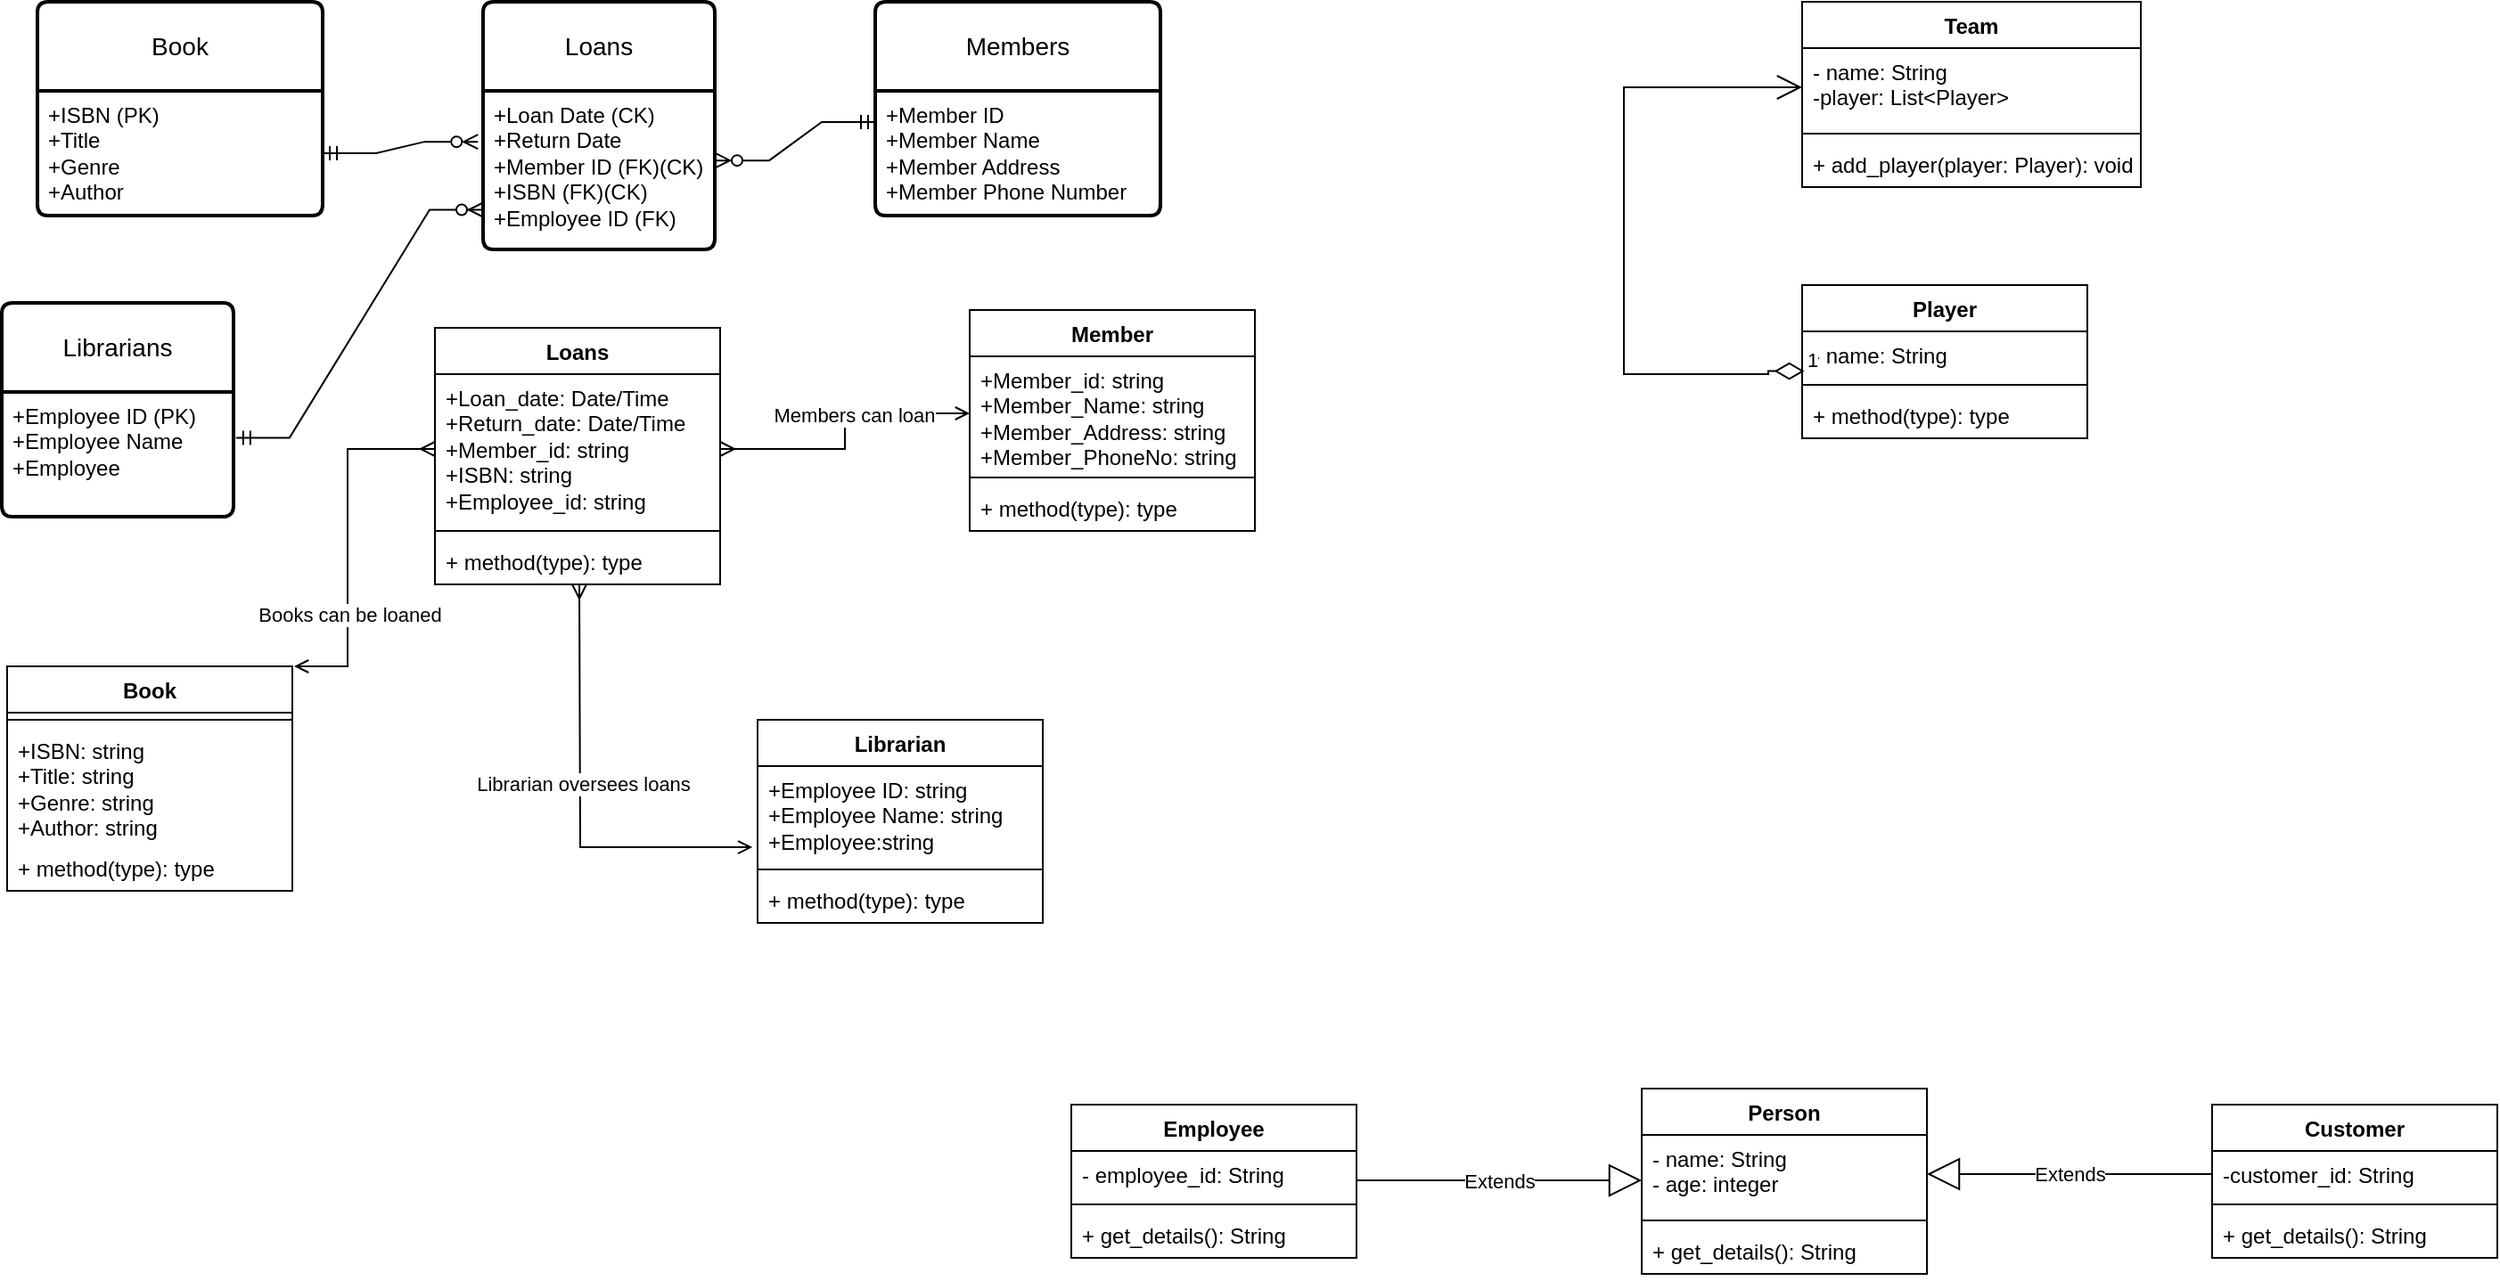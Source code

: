 <mxfile version="24.4.9" type="github">
  <diagram name="Page-1" id="J06UfZYA9aIfyY3HL5-7">
    <mxGraphModel dx="1000" dy="574" grid="1" gridSize="10" guides="1" tooltips="1" connect="1" arrows="1" fold="1" page="1" pageScale="1" pageWidth="827" pageHeight="1169" math="0" shadow="0">
      <root>
        <mxCell id="0" />
        <mxCell id="1" parent="0" />
        <mxCell id="9KLyRiNKxqEApdfL-64g-6" value="Book" style="swimlane;childLayout=stackLayout;horizontal=1;startSize=50;horizontalStack=0;rounded=1;fontSize=14;fontStyle=0;strokeWidth=2;resizeParent=0;resizeLast=1;shadow=0;dashed=0;align=center;arcSize=4;whiteSpace=wrap;html=1;" vertex="1" parent="1">
          <mxGeometry x="220" y="181" width="160" height="120" as="geometry" />
        </mxCell>
        <mxCell id="9KLyRiNKxqEApdfL-64g-7" value="+ISBN (PK)&lt;br&gt;+Title&lt;br&gt;+Genre&lt;div&gt;+Author&lt;/div&gt;" style="align=left;strokeColor=none;fillColor=none;spacingLeft=4;fontSize=12;verticalAlign=top;resizable=0;rotatable=0;part=1;html=1;" vertex="1" parent="9KLyRiNKxqEApdfL-64g-6">
          <mxGeometry y="50" width="160" height="70" as="geometry" />
        </mxCell>
        <mxCell id="9KLyRiNKxqEApdfL-64g-8" value="Members" style="swimlane;childLayout=stackLayout;horizontal=1;startSize=50;horizontalStack=0;rounded=1;fontSize=14;fontStyle=0;strokeWidth=2;resizeParent=0;resizeLast=1;shadow=0;dashed=0;align=center;arcSize=4;whiteSpace=wrap;html=1;" vertex="1" parent="1">
          <mxGeometry x="690" y="181" width="160" height="120" as="geometry" />
        </mxCell>
        <mxCell id="9KLyRiNKxqEApdfL-64g-9" value="&lt;div&gt;+Member ID&lt;/div&gt;+Member Name&lt;br&gt;+Member Address&lt;br&gt;+Member Phone Number" style="align=left;strokeColor=none;fillColor=none;spacingLeft=4;fontSize=12;verticalAlign=top;resizable=0;rotatable=0;part=1;html=1;" vertex="1" parent="9KLyRiNKxqEApdfL-64g-8">
          <mxGeometry y="50" width="160" height="70" as="geometry" />
        </mxCell>
        <mxCell id="9KLyRiNKxqEApdfL-64g-10" value="Loans" style="swimlane;childLayout=stackLayout;horizontal=1;startSize=50;horizontalStack=0;rounded=1;fontSize=14;fontStyle=0;strokeWidth=2;resizeParent=0;resizeLast=1;shadow=0;dashed=0;align=center;arcSize=4;whiteSpace=wrap;html=1;" vertex="1" parent="1">
          <mxGeometry x="470" y="181" width="130" height="139" as="geometry">
            <mxRectangle x="100" y="181" width="80" height="50" as="alternateBounds" />
          </mxGeometry>
        </mxCell>
        <mxCell id="9KLyRiNKxqEApdfL-64g-11" value="+Loan Date (CK)&lt;br&gt;+Return Date&lt;div&gt;+Member ID (FK)&lt;span style=&quot;background-color: initial;&quot;&gt;(CK)&lt;/span&gt;&lt;/div&gt;&lt;div&gt;+ISBN (FK)&lt;span style=&quot;background-color: initial;&quot;&gt;(CK)&lt;/span&gt;&lt;/div&gt;&lt;div&gt;+Employee ID (FK)&lt;/div&gt;" style="align=left;strokeColor=none;fillColor=none;spacingLeft=4;fontSize=12;verticalAlign=top;resizable=0;rotatable=0;part=1;html=1;" vertex="1" parent="9KLyRiNKxqEApdfL-64g-10">
          <mxGeometry y="50" width="130" height="89" as="geometry" />
        </mxCell>
        <mxCell id="9KLyRiNKxqEApdfL-64g-12" value="Librarians" style="swimlane;childLayout=stackLayout;horizontal=1;startSize=50;horizontalStack=0;rounded=1;fontSize=14;fontStyle=0;strokeWidth=2;resizeParent=0;resizeLast=1;shadow=0;dashed=0;align=center;arcSize=4;whiteSpace=wrap;html=1;" vertex="1" parent="1">
          <mxGeometry x="200" y="350" width="130" height="120" as="geometry" />
        </mxCell>
        <mxCell id="9KLyRiNKxqEApdfL-64g-13" value="+Employee ID (PK)&lt;br&gt;+Employee&amp;nbsp;Name&lt;br&gt;+Employee&amp;nbsp;" style="align=left;strokeColor=none;fillColor=none;spacingLeft=4;fontSize=12;verticalAlign=top;resizable=0;rotatable=0;part=1;html=1;" vertex="1" parent="9KLyRiNKxqEApdfL-64g-12">
          <mxGeometry y="50" width="130" height="70" as="geometry" />
        </mxCell>
        <mxCell id="9KLyRiNKxqEApdfL-64g-23" value="" style="edgeStyle=entityRelationEdgeStyle;fontSize=12;html=1;endArrow=ERmandOne;startArrow=ERzeroToMany;rounded=0;exitX=1.004;exitY=0.439;exitDx=0;exitDy=0;exitPerimeter=0;entryX=0;entryY=0.25;entryDx=0;entryDy=0;startFill=0;endFill=0;" edge="1" parent="1" source="9KLyRiNKxqEApdfL-64g-11" target="9KLyRiNKxqEApdfL-64g-9">
          <mxGeometry width="100" height="100" relative="1" as="geometry">
            <mxPoint x="230.0" y="269.569" as="sourcePoint" />
            <mxPoint x="325.06" y="250" as="targetPoint" />
            <Array as="points">
              <mxPoint x="215.06" y="180" />
            </Array>
          </mxGeometry>
        </mxCell>
        <mxCell id="9KLyRiNKxqEApdfL-64g-49" value="" style="edgeStyle=entityRelationEdgeStyle;fontSize=12;html=1;endArrow=ERzeroToMany;startArrow=ERmandOne;rounded=0;entryX=-0.022;entryY=0.321;entryDx=0;entryDy=0;entryPerimeter=0;exitX=1;exitY=0.5;exitDx=0;exitDy=0;startFill=0;endFill=0;" edge="1" parent="1" source="9KLyRiNKxqEApdfL-64g-7" target="9KLyRiNKxqEApdfL-64g-11">
          <mxGeometry width="100" height="100" relative="1" as="geometry">
            <mxPoint x="364" y="360" as="sourcePoint" />
            <mxPoint x="464" y="260" as="targetPoint" />
            <Array as="points">
              <mxPoint x="314" y="210" />
            </Array>
          </mxGeometry>
        </mxCell>
        <mxCell id="9KLyRiNKxqEApdfL-64g-52" value="" style="edgeStyle=entityRelationEdgeStyle;fontSize=12;html=1;endArrow=ERzeroToMany;startArrow=ERmandOne;rounded=0;entryX=0;entryY=0.75;entryDx=0;entryDy=0;exitX=1.011;exitY=0.367;exitDx=0;exitDy=0;exitPerimeter=0;" edge="1" parent="1" source="9KLyRiNKxqEApdfL-64g-13" target="9KLyRiNKxqEApdfL-64g-11">
          <mxGeometry width="100" height="100" relative="1" as="geometry">
            <mxPoint x="364" y="410" as="sourcePoint" />
            <mxPoint x="464" y="310" as="targetPoint" />
          </mxGeometry>
        </mxCell>
        <mxCell id="9KLyRiNKxqEApdfL-64g-53" value="Member" style="swimlane;fontStyle=1;align=center;verticalAlign=top;childLayout=stackLayout;horizontal=1;startSize=26;horizontalStack=0;resizeParent=1;resizeParentMax=0;resizeLast=0;collapsible=1;marginBottom=0;whiteSpace=wrap;html=1;" vertex="1" parent="1">
          <mxGeometry x="743" y="354" width="160" height="124" as="geometry" />
        </mxCell>
        <mxCell id="9KLyRiNKxqEApdfL-64g-54" value="&lt;div style=&quot;text-wrap: nowrap;&quot;&gt;+Member_id: string&lt;/div&gt;&lt;span style=&quot;text-wrap: nowrap;&quot;&gt;+Member_Name: string&lt;/span&gt;&lt;br style=&quot;text-wrap: nowrap;&quot;&gt;&lt;span style=&quot;text-wrap: nowrap;&quot;&gt;+Member_Address: string&lt;/span&gt;&lt;br style=&quot;text-wrap: nowrap;&quot;&gt;&lt;span style=&quot;text-wrap: nowrap;&quot;&gt;+Member_PhoneNo: string&lt;/span&gt;" style="text;strokeColor=none;fillColor=none;align=left;verticalAlign=top;spacingLeft=4;spacingRight=4;overflow=hidden;rotatable=0;points=[[0,0.5],[1,0.5]];portConstraint=eastwest;whiteSpace=wrap;html=1;" vertex="1" parent="9KLyRiNKxqEApdfL-64g-53">
          <mxGeometry y="26" width="160" height="64" as="geometry" />
        </mxCell>
        <mxCell id="9KLyRiNKxqEApdfL-64g-55" value="" style="line;strokeWidth=1;fillColor=none;align=left;verticalAlign=middle;spacingTop=-1;spacingLeft=3;spacingRight=3;rotatable=0;labelPosition=right;points=[];portConstraint=eastwest;strokeColor=inherit;" vertex="1" parent="9KLyRiNKxqEApdfL-64g-53">
          <mxGeometry y="90" width="160" height="8" as="geometry" />
        </mxCell>
        <mxCell id="9KLyRiNKxqEApdfL-64g-56" value="+ method(type): type" style="text;strokeColor=none;fillColor=none;align=left;verticalAlign=top;spacingLeft=4;spacingRight=4;overflow=hidden;rotatable=0;points=[[0,0.5],[1,0.5]];portConstraint=eastwest;whiteSpace=wrap;html=1;" vertex="1" parent="9KLyRiNKxqEApdfL-64g-53">
          <mxGeometry y="98" width="160" height="26" as="geometry" />
        </mxCell>
        <mxCell id="9KLyRiNKxqEApdfL-64g-57" value="Loans" style="swimlane;fontStyle=1;align=center;verticalAlign=top;childLayout=stackLayout;horizontal=1;startSize=26;horizontalStack=0;resizeParent=1;resizeParentMax=0;resizeLast=0;collapsible=1;marginBottom=0;whiteSpace=wrap;html=1;" vertex="1" parent="1">
          <mxGeometry x="443" y="364" width="160" height="144" as="geometry" />
        </mxCell>
        <mxCell id="9KLyRiNKxqEApdfL-64g-58" value="&lt;span style=&quot;text-wrap: nowrap;&quot;&gt;+Loan_date: Date/Time&lt;/span&gt;&lt;br style=&quot;text-wrap: nowrap;&quot;&gt;&lt;span style=&quot;text-wrap: nowrap;&quot;&gt;+Return_date: Date/Time&lt;/span&gt;&lt;div style=&quot;text-wrap: nowrap;&quot;&gt;+Member_id: string&lt;/div&gt;&lt;div style=&quot;text-wrap: nowrap;&quot;&gt;+ISBN: string&lt;/div&gt;&lt;div style=&quot;text-wrap: nowrap;&quot;&gt;+Employee_id: string&lt;/div&gt;" style="text;strokeColor=none;fillColor=none;align=left;verticalAlign=top;spacingLeft=4;spacingRight=4;overflow=hidden;rotatable=0;points=[[0,0.5],[1,0.5]];portConstraint=eastwest;whiteSpace=wrap;html=1;" vertex="1" parent="9KLyRiNKxqEApdfL-64g-57">
          <mxGeometry y="26" width="160" height="84" as="geometry" />
        </mxCell>
        <mxCell id="9KLyRiNKxqEApdfL-64g-59" value="" style="line;strokeWidth=1;fillColor=none;align=left;verticalAlign=middle;spacingTop=-1;spacingLeft=3;spacingRight=3;rotatable=0;labelPosition=right;points=[];portConstraint=eastwest;strokeColor=inherit;" vertex="1" parent="9KLyRiNKxqEApdfL-64g-57">
          <mxGeometry y="110" width="160" height="8" as="geometry" />
        </mxCell>
        <mxCell id="9KLyRiNKxqEApdfL-64g-60" value="+ method(type): type" style="text;strokeColor=none;fillColor=none;align=left;verticalAlign=top;spacingLeft=4;spacingRight=4;overflow=hidden;rotatable=0;points=[[0,0.5],[1,0.5]];portConstraint=eastwest;whiteSpace=wrap;html=1;" vertex="1" parent="9KLyRiNKxqEApdfL-64g-57">
          <mxGeometry y="118" width="160" height="26" as="geometry" />
        </mxCell>
        <mxCell id="9KLyRiNKxqEApdfL-64g-61" style="edgeStyle=orthogonalEdgeStyle;rounded=0;orthogonalLoop=1;jettySize=auto;html=1;exitX=1;exitY=0;exitDx=0;exitDy=0;entryX=0;entryY=0.5;entryDx=0;entryDy=0;startArrow=open;startFill=0;endArrow=ERmany;endFill=0;" edge="1" parent="1" target="9KLyRiNKxqEApdfL-64g-58">
          <mxGeometry relative="1" as="geometry">
            <Array as="points">
              <mxPoint x="394" y="554" />
              <mxPoint x="394" y="432" />
            </Array>
            <mxPoint x="364" y="554" as="sourcePoint" />
          </mxGeometry>
        </mxCell>
        <mxCell id="9KLyRiNKxqEApdfL-64g-62" value="Books can be loaned" style="edgeLabel;html=1;align=center;verticalAlign=middle;resizable=0;points=[];" vertex="1" connectable="0" parent="9KLyRiNKxqEApdfL-64g-61">
          <mxGeometry x="-0.288" y="-1" relative="1" as="geometry">
            <mxPoint y="12" as="offset" />
          </mxGeometry>
        </mxCell>
        <mxCell id="9KLyRiNKxqEApdfL-64g-63" value="Book" style="swimlane;fontStyle=1;align=center;verticalAlign=top;childLayout=stackLayout;horizontal=1;startSize=26;horizontalStack=0;resizeParent=1;resizeParentMax=0;resizeLast=0;collapsible=1;marginBottom=0;whiteSpace=wrap;html=1;" vertex="1" parent="1">
          <mxGeometry x="203" y="554" width="160" height="126" as="geometry" />
        </mxCell>
        <mxCell id="9KLyRiNKxqEApdfL-64g-64" value="" style="line;strokeWidth=1;fillColor=none;align=left;verticalAlign=middle;spacingTop=-1;spacingLeft=3;spacingRight=3;rotatable=0;labelPosition=right;points=[];portConstraint=eastwest;strokeColor=inherit;" vertex="1" parent="9KLyRiNKxqEApdfL-64g-63">
          <mxGeometry y="26" width="160" height="8" as="geometry" />
        </mxCell>
        <mxCell id="9KLyRiNKxqEApdfL-64g-65" value="&lt;span style=&quot;text-wrap: nowrap;&quot;&gt;+ISBN: string&lt;/span&gt;&lt;br style=&quot;text-wrap: nowrap;&quot;&gt;&lt;span style=&quot;text-wrap: nowrap;&quot;&gt;+Title: string&lt;/span&gt;&lt;br style=&quot;text-wrap: nowrap;&quot;&gt;&lt;span style=&quot;text-wrap: nowrap;&quot;&gt;+Genre: string&lt;/span&gt;&lt;div style=&quot;text-wrap: nowrap;&quot;&gt;+Author: string&lt;/div&gt;" style="text;strokeColor=none;fillColor=none;align=left;verticalAlign=top;spacingLeft=4;spacingRight=4;overflow=hidden;rotatable=0;points=[[0,0.5],[1,0.5]];portConstraint=eastwest;whiteSpace=wrap;html=1;" vertex="1" parent="9KLyRiNKxqEApdfL-64g-63">
          <mxGeometry y="34" width="160" height="66" as="geometry" />
        </mxCell>
        <mxCell id="9KLyRiNKxqEApdfL-64g-66" value="+ method(type): type" style="text;strokeColor=none;fillColor=none;align=left;verticalAlign=top;spacingLeft=4;spacingRight=4;overflow=hidden;rotatable=0;points=[[0,0.5],[1,0.5]];portConstraint=eastwest;whiteSpace=wrap;html=1;" vertex="1" parent="9KLyRiNKxqEApdfL-64g-63">
          <mxGeometry y="100" width="160" height="26" as="geometry" />
        </mxCell>
        <mxCell id="9KLyRiNKxqEApdfL-64g-67" value="Librarian" style="swimlane;fontStyle=1;align=center;verticalAlign=top;childLayout=stackLayout;horizontal=1;startSize=26;horizontalStack=0;resizeParent=1;resizeParentMax=0;resizeLast=0;collapsible=1;marginBottom=0;whiteSpace=wrap;html=1;" vertex="1" parent="1">
          <mxGeometry x="624" y="584" width="160" height="114" as="geometry" />
        </mxCell>
        <mxCell id="9KLyRiNKxqEApdfL-64g-68" value="&lt;span style=&quot;text-wrap: nowrap;&quot;&gt;+Employee ID: string&lt;/span&gt;&lt;br style=&quot;text-wrap: nowrap;&quot;&gt;&lt;span style=&quot;text-wrap: nowrap;&quot;&gt;+Employee&amp;nbsp;Name: string&lt;/span&gt;&lt;br style=&quot;text-wrap: nowrap;&quot;&gt;&lt;span style=&quot;text-wrap: nowrap;&quot;&gt;+Employee:string&lt;/span&gt;" style="text;strokeColor=none;fillColor=none;align=left;verticalAlign=top;spacingLeft=4;spacingRight=4;overflow=hidden;rotatable=0;points=[[0,0.5],[1,0.5]];portConstraint=eastwest;whiteSpace=wrap;html=1;" vertex="1" parent="9KLyRiNKxqEApdfL-64g-67">
          <mxGeometry y="26" width="160" height="54" as="geometry" />
        </mxCell>
        <mxCell id="9KLyRiNKxqEApdfL-64g-69" value="" style="line;strokeWidth=1;fillColor=none;align=left;verticalAlign=middle;spacingTop=-1;spacingLeft=3;spacingRight=3;rotatable=0;labelPosition=right;points=[];portConstraint=eastwest;strokeColor=inherit;" vertex="1" parent="9KLyRiNKxqEApdfL-64g-67">
          <mxGeometry y="80" width="160" height="8" as="geometry" />
        </mxCell>
        <mxCell id="9KLyRiNKxqEApdfL-64g-70" value="+ method(type): type" style="text;strokeColor=none;fillColor=none;align=left;verticalAlign=top;spacingLeft=4;spacingRight=4;overflow=hidden;rotatable=0;points=[[0,0.5],[1,0.5]];portConstraint=eastwest;whiteSpace=wrap;html=1;" vertex="1" parent="9KLyRiNKxqEApdfL-64g-67">
          <mxGeometry y="88" width="160" height="26" as="geometry" />
        </mxCell>
        <mxCell id="9KLyRiNKxqEApdfL-64g-71" style="edgeStyle=orthogonalEdgeStyle;rounded=0;orthogonalLoop=1;jettySize=auto;html=1;exitX=1;exitY=0.5;exitDx=0;exitDy=0;entryX=0;entryY=0.5;entryDx=0;entryDy=0;startArrow=ERmany;startFill=0;endArrow=open;endFill=0;" edge="1" parent="1" source="9KLyRiNKxqEApdfL-64g-58" target="9KLyRiNKxqEApdfL-64g-54">
          <mxGeometry relative="1" as="geometry" />
        </mxCell>
        <mxCell id="9KLyRiNKxqEApdfL-64g-72" value="Members can loan" style="edgeLabel;html=1;align=center;verticalAlign=middle;resizable=0;points=[];" vertex="1" connectable="0" parent="9KLyRiNKxqEApdfL-64g-71">
          <mxGeometry x="0.185" y="-1" relative="1" as="geometry">
            <mxPoint as="offset" />
          </mxGeometry>
        </mxCell>
        <mxCell id="9KLyRiNKxqEApdfL-64g-73" style="edgeStyle=orthogonalEdgeStyle;rounded=0;orthogonalLoop=1;jettySize=auto;html=1;exitX=0.5;exitY=1;exitDx=0;exitDy=0;entryX=-0.018;entryY=0.843;entryDx=0;entryDy=0;entryPerimeter=0;endArrow=open;endFill=0;startArrow=ERmany;startFill=0;" edge="1" parent="1" target="9KLyRiNKxqEApdfL-64g-68">
          <mxGeometry relative="1" as="geometry">
            <mxPoint x="524" y="508" as="sourcePoint" />
          </mxGeometry>
        </mxCell>
        <mxCell id="9KLyRiNKxqEApdfL-64g-74" value="Librarian oversees loans" style="edgeLabel;html=1;align=center;verticalAlign=middle;resizable=0;points=[];" vertex="1" connectable="0" parent="9KLyRiNKxqEApdfL-64g-73">
          <mxGeometry x="-0.085" y="1" relative="1" as="geometry">
            <mxPoint as="offset" />
          </mxGeometry>
        </mxCell>
        <mxCell id="9KLyRiNKxqEApdfL-64g-75" value="Team" style="swimlane;fontStyle=1;align=center;verticalAlign=top;childLayout=stackLayout;horizontal=1;startSize=26;horizontalStack=0;resizeParent=1;resizeParentMax=0;resizeLast=0;collapsible=1;marginBottom=0;whiteSpace=wrap;html=1;" vertex="1" parent="1">
          <mxGeometry x="1210" y="181" width="190" height="104" as="geometry" />
        </mxCell>
        <mxCell id="9KLyRiNKxqEApdfL-64g-76" value="- name: String&lt;div&gt;-player: List&amp;lt;Player&amp;gt;&lt;/div&gt;" style="text;strokeColor=none;fillColor=none;align=left;verticalAlign=top;spacingLeft=4;spacingRight=4;overflow=hidden;rotatable=0;points=[[0,0.5],[1,0.5]];portConstraint=eastwest;whiteSpace=wrap;html=1;" vertex="1" parent="9KLyRiNKxqEApdfL-64g-75">
          <mxGeometry y="26" width="190" height="44" as="geometry" />
        </mxCell>
        <mxCell id="9KLyRiNKxqEApdfL-64g-77" value="" style="line;strokeWidth=1;fillColor=none;align=left;verticalAlign=middle;spacingTop=-1;spacingLeft=3;spacingRight=3;rotatable=0;labelPosition=right;points=[];portConstraint=eastwest;strokeColor=inherit;" vertex="1" parent="9KLyRiNKxqEApdfL-64g-75">
          <mxGeometry y="70" width="190" height="8" as="geometry" />
        </mxCell>
        <mxCell id="9KLyRiNKxqEApdfL-64g-78" value="+ add_player(player: Player): void" style="text;strokeColor=none;fillColor=none;align=left;verticalAlign=top;spacingLeft=4;spacingRight=4;overflow=hidden;rotatable=0;points=[[0,0.5],[1,0.5]];portConstraint=eastwest;whiteSpace=wrap;html=1;" vertex="1" parent="9KLyRiNKxqEApdfL-64g-75">
          <mxGeometry y="78" width="190" height="26" as="geometry" />
        </mxCell>
        <mxCell id="9KLyRiNKxqEApdfL-64g-79" value="Player" style="swimlane;fontStyle=1;align=center;verticalAlign=top;childLayout=stackLayout;horizontal=1;startSize=26;horizontalStack=0;resizeParent=1;resizeParentMax=0;resizeLast=0;collapsible=1;marginBottom=0;whiteSpace=wrap;html=1;" vertex="1" parent="1">
          <mxGeometry x="1210" y="340" width="160" height="86" as="geometry" />
        </mxCell>
        <mxCell id="9KLyRiNKxqEApdfL-64g-80" value="- name: String" style="text;strokeColor=none;fillColor=none;align=left;verticalAlign=top;spacingLeft=4;spacingRight=4;overflow=hidden;rotatable=0;points=[[0,0.5],[1,0.5]];portConstraint=eastwest;whiteSpace=wrap;html=1;" vertex="1" parent="9KLyRiNKxqEApdfL-64g-79">
          <mxGeometry y="26" width="160" height="26" as="geometry" />
        </mxCell>
        <mxCell id="9KLyRiNKxqEApdfL-64g-81" value="" style="line;strokeWidth=1;fillColor=none;align=left;verticalAlign=middle;spacingTop=-1;spacingLeft=3;spacingRight=3;rotatable=0;labelPosition=right;points=[];portConstraint=eastwest;strokeColor=inherit;" vertex="1" parent="9KLyRiNKxqEApdfL-64g-79">
          <mxGeometry y="52" width="160" height="8" as="geometry" />
        </mxCell>
        <mxCell id="9KLyRiNKxqEApdfL-64g-82" value="+ method(type): type" style="text;strokeColor=none;fillColor=none;align=left;verticalAlign=top;spacingLeft=4;spacingRight=4;overflow=hidden;rotatable=0;points=[[0,0.5],[1,0.5]];portConstraint=eastwest;whiteSpace=wrap;html=1;" vertex="1" parent="9KLyRiNKxqEApdfL-64g-79">
          <mxGeometry y="60" width="160" height="26" as="geometry" />
        </mxCell>
        <mxCell id="9KLyRiNKxqEApdfL-64g-83" value="1" style="endArrow=open;html=1;endSize=12;startArrow=diamondThin;startSize=14;startFill=0;edgeStyle=orthogonalEdgeStyle;align=left;verticalAlign=bottom;rounded=0;exitX=0.008;exitY=0.859;exitDx=0;exitDy=0;exitPerimeter=0;entryX=0;entryY=0.5;entryDx=0;entryDy=0;" edge="1" parent="1" source="9KLyRiNKxqEApdfL-64g-80" target="9KLyRiNKxqEApdfL-64g-76">
          <mxGeometry x="-1" y="3" relative="1" as="geometry">
            <mxPoint x="1030" y="320" as="sourcePoint" />
            <mxPoint x="1190" y="320" as="targetPoint" />
            <Array as="points">
              <mxPoint x="1191" y="390" />
              <mxPoint x="1110" y="390" />
              <mxPoint x="1110" y="229" />
            </Array>
          </mxGeometry>
        </mxCell>
        <mxCell id="9KLyRiNKxqEApdfL-64g-93" value="Employee" style="swimlane;fontStyle=1;align=center;verticalAlign=top;childLayout=stackLayout;horizontal=1;startSize=26;horizontalStack=0;resizeParent=1;resizeParentMax=0;resizeLast=0;collapsible=1;marginBottom=0;whiteSpace=wrap;html=1;" vertex="1" parent="1">
          <mxGeometry x="800" y="800" width="160" height="86" as="geometry" />
        </mxCell>
        <mxCell id="9KLyRiNKxqEApdfL-64g-94" value="&lt;div&gt;- employee_id: String&lt;/div&gt;" style="text;strokeColor=none;fillColor=none;align=left;verticalAlign=top;spacingLeft=4;spacingRight=4;overflow=hidden;rotatable=0;points=[[0,0.5],[1,0.5]];portConstraint=eastwest;whiteSpace=wrap;html=1;" vertex="1" parent="9KLyRiNKxqEApdfL-64g-93">
          <mxGeometry y="26" width="160" height="26" as="geometry" />
        </mxCell>
        <mxCell id="9KLyRiNKxqEApdfL-64g-95" value="" style="line;strokeWidth=1;fillColor=none;align=left;verticalAlign=middle;spacingTop=-1;spacingLeft=3;spacingRight=3;rotatable=0;labelPosition=right;points=[];portConstraint=eastwest;strokeColor=inherit;" vertex="1" parent="9KLyRiNKxqEApdfL-64g-93">
          <mxGeometry y="52" width="160" height="8" as="geometry" />
        </mxCell>
        <mxCell id="9KLyRiNKxqEApdfL-64g-96" value="+ get_details(): String" style="text;strokeColor=none;fillColor=none;align=left;verticalAlign=top;spacingLeft=4;spacingRight=4;overflow=hidden;rotatable=0;points=[[0,0.5],[1,0.5]];portConstraint=eastwest;whiteSpace=wrap;html=1;" vertex="1" parent="9KLyRiNKxqEApdfL-64g-93">
          <mxGeometry y="60" width="160" height="26" as="geometry" />
        </mxCell>
        <mxCell id="9KLyRiNKxqEApdfL-64g-97" value="Customer" style="swimlane;fontStyle=1;align=center;verticalAlign=top;childLayout=stackLayout;horizontal=1;startSize=26;horizontalStack=0;resizeParent=1;resizeParentMax=0;resizeLast=0;collapsible=1;marginBottom=0;whiteSpace=wrap;html=1;" vertex="1" parent="1">
          <mxGeometry x="1440" y="800" width="160" height="86" as="geometry" />
        </mxCell>
        <mxCell id="9KLyRiNKxqEApdfL-64g-98" value="-customer_id: String" style="text;strokeColor=none;fillColor=none;align=left;verticalAlign=top;spacingLeft=4;spacingRight=4;overflow=hidden;rotatable=0;points=[[0,0.5],[1,0.5]];portConstraint=eastwest;whiteSpace=wrap;html=1;" vertex="1" parent="9KLyRiNKxqEApdfL-64g-97">
          <mxGeometry y="26" width="160" height="26" as="geometry" />
        </mxCell>
        <mxCell id="9KLyRiNKxqEApdfL-64g-99" value="" style="line;strokeWidth=1;fillColor=none;align=left;verticalAlign=middle;spacingTop=-1;spacingLeft=3;spacingRight=3;rotatable=0;labelPosition=right;points=[];portConstraint=eastwest;strokeColor=inherit;" vertex="1" parent="9KLyRiNKxqEApdfL-64g-97">
          <mxGeometry y="52" width="160" height="8" as="geometry" />
        </mxCell>
        <mxCell id="9KLyRiNKxqEApdfL-64g-100" value="+ get_details(): String" style="text;strokeColor=none;fillColor=none;align=left;verticalAlign=top;spacingLeft=4;spacingRight=4;overflow=hidden;rotatable=0;points=[[0,0.5],[1,0.5]];portConstraint=eastwest;whiteSpace=wrap;html=1;" vertex="1" parent="9KLyRiNKxqEApdfL-64g-97">
          <mxGeometry y="60" width="160" height="26" as="geometry" />
        </mxCell>
        <mxCell id="9KLyRiNKxqEApdfL-64g-101" value="Person" style="swimlane;fontStyle=1;align=center;verticalAlign=top;childLayout=stackLayout;horizontal=1;startSize=26;horizontalStack=0;resizeParent=1;resizeParentMax=0;resizeLast=0;collapsible=1;marginBottom=0;whiteSpace=wrap;html=1;" vertex="1" parent="1">
          <mxGeometry x="1120" y="791" width="160" height="104" as="geometry" />
        </mxCell>
        <mxCell id="9KLyRiNKxqEApdfL-64g-102" value="- name: String&lt;div&gt;- age: integer&lt;/div&gt;" style="text;strokeColor=none;fillColor=none;align=left;verticalAlign=top;spacingLeft=4;spacingRight=4;overflow=hidden;rotatable=0;points=[[0,0.5],[1,0.5]];portConstraint=eastwest;whiteSpace=wrap;html=1;" vertex="1" parent="9KLyRiNKxqEApdfL-64g-101">
          <mxGeometry y="26" width="160" height="44" as="geometry" />
        </mxCell>
        <mxCell id="9KLyRiNKxqEApdfL-64g-103" value="" style="line;strokeWidth=1;fillColor=none;align=left;verticalAlign=middle;spacingTop=-1;spacingLeft=3;spacingRight=3;rotatable=0;labelPosition=right;points=[];portConstraint=eastwest;strokeColor=inherit;" vertex="1" parent="9KLyRiNKxqEApdfL-64g-101">
          <mxGeometry y="70" width="160" height="8" as="geometry" />
        </mxCell>
        <mxCell id="9KLyRiNKxqEApdfL-64g-104" value="+ get_details(): String" style="text;strokeColor=none;fillColor=none;align=left;verticalAlign=top;spacingLeft=4;spacingRight=4;overflow=hidden;rotatable=0;points=[[0,0.5],[1,0.5]];portConstraint=eastwest;whiteSpace=wrap;html=1;" vertex="1" parent="9KLyRiNKxqEApdfL-64g-101">
          <mxGeometry y="78" width="160" height="26" as="geometry" />
        </mxCell>
        <mxCell id="9KLyRiNKxqEApdfL-64g-105" value="Extends" style="endArrow=block;endSize=16;endFill=0;html=1;rounded=0;" edge="1" parent="1">
          <mxGeometry width="160" relative="1" as="geometry">
            <mxPoint x="960" y="842.52" as="sourcePoint" />
            <mxPoint x="1120" y="842.52" as="targetPoint" />
          </mxGeometry>
        </mxCell>
        <mxCell id="9KLyRiNKxqEApdfL-64g-108" value="Extends" style="endArrow=block;endSize=16;endFill=0;html=1;rounded=0;entryX=1;entryY=0.5;entryDx=0;entryDy=0;exitX=0;exitY=0.5;exitDx=0;exitDy=0;" edge="1" parent="1" source="9KLyRiNKxqEApdfL-64g-98" target="9KLyRiNKxqEApdfL-64g-102">
          <mxGeometry width="160" relative="1" as="geometry">
            <mxPoint x="1280" y="920" as="sourcePoint" />
            <mxPoint x="1440" y="920" as="targetPoint" />
          </mxGeometry>
        </mxCell>
      </root>
    </mxGraphModel>
  </diagram>
</mxfile>
